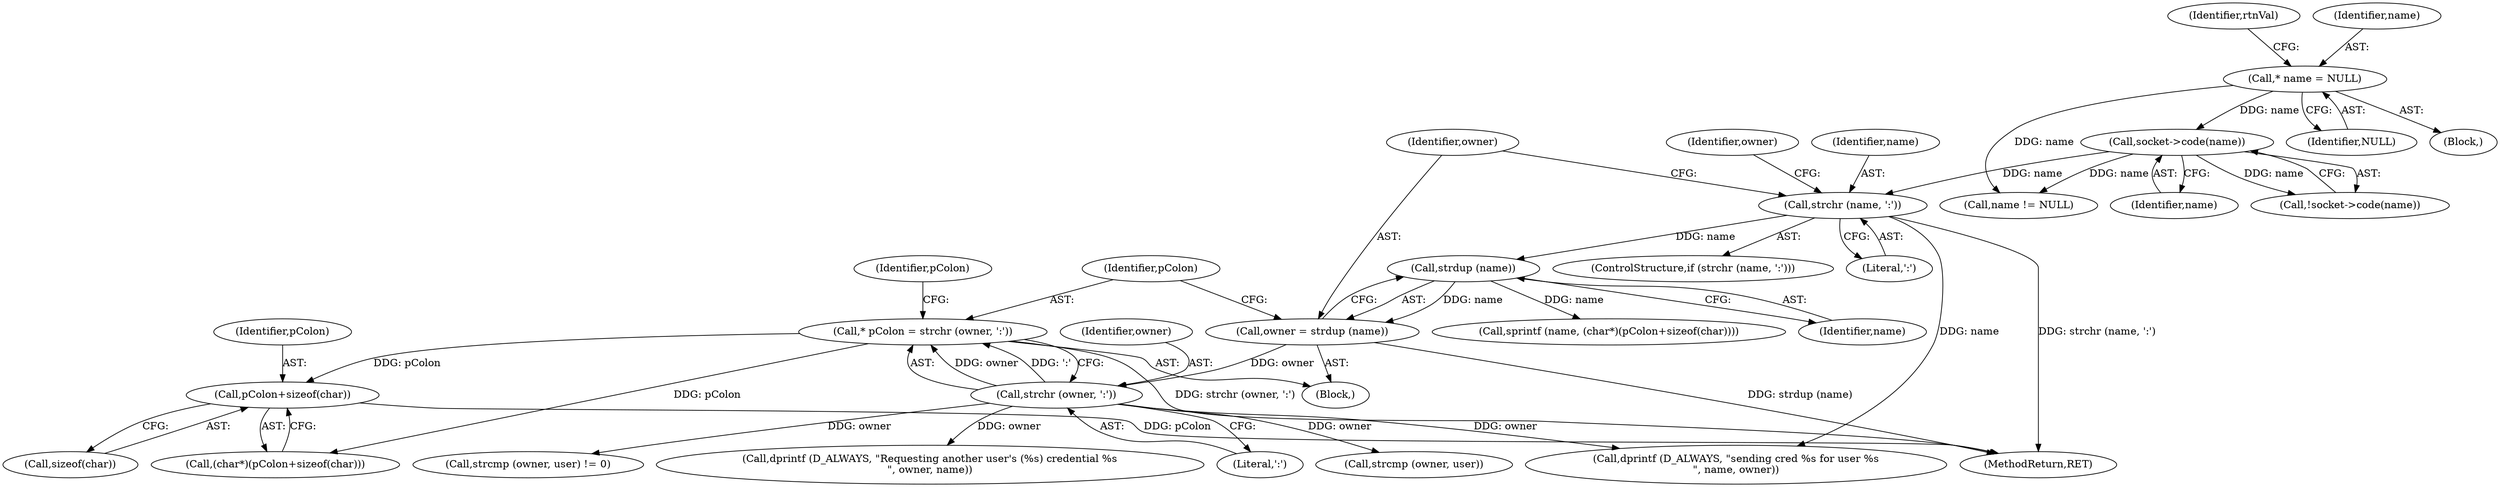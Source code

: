 digraph "0_htcondor_5e5571d1a431eb3c61977b6dd6ec90186ef79867@API" {
"1000199" [label="(Call,pColon+sizeof(char))"];
"1000186" [label="(Call,* pColon = strchr (owner, ':'))"];
"1000188" [label="(Call,strchr (owner, ':'))"];
"1000181" [label="(Call,owner = strdup (name))"];
"1000183" [label="(Call,strdup (name))"];
"1000177" [label="(Call,strchr (name, ':'))"];
"1000162" [label="(Call,socket->code(name))"];
"1000109" [label="(Call,* name = NULL)"];
"1000323" [label="(Call,name != NULL)"];
"1000345" [label="(MethodReturn,RET)"];
"1000178" [label="(Identifier,name)"];
"1000109" [label="(Call,* name = NULL)"];
"1000181" [label="(Call,owner = strdup (name))"];
"1000177" [label="(Call,strchr (name, ':'))"];
"1000193" [label="(Identifier,pColon)"];
"1000186" [label="(Call,* pColon = strchr (owner, ':'))"];
"1000114" [label="(Identifier,rtnVal)"];
"1000110" [label="(Identifier,name)"];
"1000237" [label="(Call,dprintf (D_ALWAYS, \"sending cred %s for user %s\n\", name, owner))"];
"1000111" [label="(Identifier,NULL)"];
"1000201" [label="(Call,sizeof(char))"];
"1000187" [label="(Identifier,pColon)"];
"1000234" [label="(Identifier,owner)"];
"1000182" [label="(Identifier,owner)"];
"1000163" [label="(Identifier,name)"];
"1000200" [label="(Identifier,pColon)"];
"1000162" [label="(Call,socket->code(name))"];
"1000210" [label="(Call,dprintf (D_ALWAYS, \"Requesting another user's (%s) credential %s\n\", owner, name))"];
"1000190" [label="(Literal,':')"];
"1000176" [label="(ControlStructure,if (strchr (name, ':')))"];
"1000197" [label="(Call,(char*)(pColon+sizeof(char)))"];
"1000189" [label="(Identifier,owner)"];
"1000195" [label="(Call,sprintf (name, (char*)(pColon+sizeof(char))))"];
"1000205" [label="(Call,strcmp (owner, user))"];
"1000199" [label="(Call,pColon+sizeof(char))"];
"1000107" [label="(Block,)"];
"1000188" [label="(Call,strchr (owner, ':'))"];
"1000180" [label="(Block,)"];
"1000179" [label="(Literal,':')"];
"1000183" [label="(Call,strdup (name))"];
"1000204" [label="(Call,strcmp (owner, user) != 0)"];
"1000184" [label="(Identifier,name)"];
"1000161" [label="(Call,!socket->code(name))"];
"1000199" -> "1000197"  [label="AST: "];
"1000199" -> "1000201"  [label="CFG: "];
"1000200" -> "1000199"  [label="AST: "];
"1000201" -> "1000199"  [label="AST: "];
"1000197" -> "1000199"  [label="CFG: "];
"1000199" -> "1000345"  [label="DDG: pColon"];
"1000186" -> "1000199"  [label="DDG: pColon"];
"1000186" -> "1000180"  [label="AST: "];
"1000186" -> "1000188"  [label="CFG: "];
"1000187" -> "1000186"  [label="AST: "];
"1000188" -> "1000186"  [label="AST: "];
"1000193" -> "1000186"  [label="CFG: "];
"1000186" -> "1000345"  [label="DDG: strchr (owner, ':')"];
"1000188" -> "1000186"  [label="DDG: owner"];
"1000188" -> "1000186"  [label="DDG: ':'"];
"1000186" -> "1000197"  [label="DDG: pColon"];
"1000188" -> "1000190"  [label="CFG: "];
"1000189" -> "1000188"  [label="AST: "];
"1000190" -> "1000188"  [label="AST: "];
"1000181" -> "1000188"  [label="DDG: owner"];
"1000188" -> "1000204"  [label="DDG: owner"];
"1000188" -> "1000205"  [label="DDG: owner"];
"1000188" -> "1000210"  [label="DDG: owner"];
"1000188" -> "1000237"  [label="DDG: owner"];
"1000181" -> "1000180"  [label="AST: "];
"1000181" -> "1000183"  [label="CFG: "];
"1000182" -> "1000181"  [label="AST: "];
"1000183" -> "1000181"  [label="AST: "];
"1000187" -> "1000181"  [label="CFG: "];
"1000181" -> "1000345"  [label="DDG: strdup (name)"];
"1000183" -> "1000181"  [label="DDG: name"];
"1000183" -> "1000184"  [label="CFG: "];
"1000184" -> "1000183"  [label="AST: "];
"1000177" -> "1000183"  [label="DDG: name"];
"1000183" -> "1000195"  [label="DDG: name"];
"1000177" -> "1000176"  [label="AST: "];
"1000177" -> "1000179"  [label="CFG: "];
"1000178" -> "1000177"  [label="AST: "];
"1000179" -> "1000177"  [label="AST: "];
"1000182" -> "1000177"  [label="CFG: "];
"1000234" -> "1000177"  [label="CFG: "];
"1000177" -> "1000345"  [label="DDG: strchr (name, ':')"];
"1000162" -> "1000177"  [label="DDG: name"];
"1000177" -> "1000237"  [label="DDG: name"];
"1000162" -> "1000161"  [label="AST: "];
"1000162" -> "1000163"  [label="CFG: "];
"1000163" -> "1000162"  [label="AST: "];
"1000161" -> "1000162"  [label="CFG: "];
"1000162" -> "1000161"  [label="DDG: name"];
"1000109" -> "1000162"  [label="DDG: name"];
"1000162" -> "1000323"  [label="DDG: name"];
"1000109" -> "1000107"  [label="AST: "];
"1000109" -> "1000111"  [label="CFG: "];
"1000110" -> "1000109"  [label="AST: "];
"1000111" -> "1000109"  [label="AST: "];
"1000114" -> "1000109"  [label="CFG: "];
"1000109" -> "1000323"  [label="DDG: name"];
}
